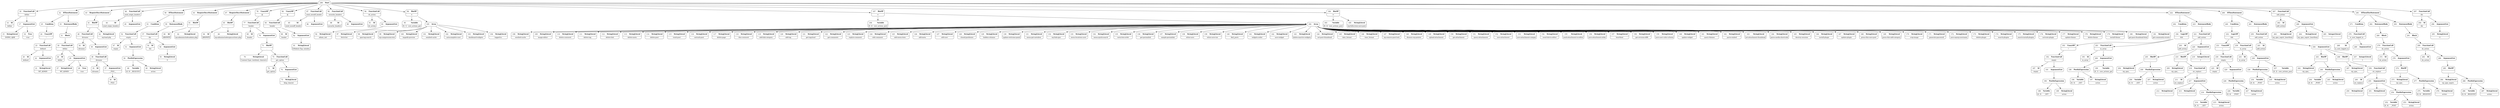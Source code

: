 digraph ast {
node [shape=none];
14 [label=<<TABLE border='1' cellspacing='0' cellpadding='10' style='rounded' ><TR><TD border='0'>14</TD><TD border='0'><B>Id</B></TD></TR><HR/><TR><TD border='0' cellpadding='5' colspan='2'>define</TD></TR></TABLE>>];
15 [label=<<TABLE border='1' cellspacing='0' cellpadding='10' style='rounded' ><TR><TD border='0'>15</TD><TD border='0'><B>StringLiteral</B></TD></TR><HR/><TR><TD border='0' cellpadding='5' colspan='2'>DOING_AJAX</TD></TR></TABLE>>];
16 [label=<<TABLE border='1' cellspacing='0' cellpadding='10' style='rounded' ><TR><TD border='0'>16</TD><TD border='0'><B>True</B></TD></TR><HR/><TR><TD border='0' cellpadding='5' colspan='2'>true</TD></TR></TABLE>>];
17 [label=<<TABLE border='1' cellspacing='0' cellpadding='10' style='rounded' ><TR><TD border='0'>17</TD><TD border='0'><B>ArgumentList</B></TD></TR></TABLE>>];
17 -> 15 [weight=2];
17 -> 16 [weight=2];
18 [label=<<TABLE border='1' cellspacing='0' cellpadding='10' style='rounded' ><TR><TD border='0'>18</TD><TD border='0'><B>FunctionCall</B></TD></TR><HR/><TR><TD border='0' cellpadding='5' colspan='2'>define</TD></TR></TABLE>>];
18 -> 14 [weight=2];
18 -> 17 [weight=2];
20 [label=<<TABLE border='1' cellspacing='0' cellpadding='10' style='rounded' ><TR><TD border='0'>20</TD><TD border='0'><B>Id</B></TD></TR><HR/><TR><TD border='0' cellpadding='5' colspan='2'>defined</TD></TR></TABLE>>];
21 [label=<<TABLE border='1' cellspacing='0' cellpadding='10' style='rounded' ><TR><TD border='0'>21</TD><TD border='0'><B>StringLiteral</B></TD></TR><HR/><TR><TD border='0' cellpadding='5' colspan='2'>WP_ADMIN</TD></TR></TABLE>>];
22 [label=<<TABLE border='1' cellspacing='0' cellpadding='10' style='rounded' ><TR><TD border='0'>22</TD><TD border='0'><B>ArgumentList</B></TD></TR></TABLE>>];
22 -> 21 [weight=2];
23 [label=<<TABLE border='1' cellspacing='0' cellpadding='10' style='rounded' ><TR><TD border='0'>23</TD><TD border='0'><B>FunctionCall</B></TD></TR><HR/><TR><TD border='0' cellpadding='5' colspan='2'>defined</TD></TR></TABLE>>];
23 -> 20 [weight=2];
23 -> 22 [weight=2];
24 [label=<<TABLE border='1' cellspacing='0' cellpadding='10' style='rounded' ><TR><TD border='0'>24</TD><TD border='0'><B>UnaryOP</B></TD></TR><HR/><TR><TD border='0' cellpadding='5' colspan='2'>!</TD></TR></TABLE>>];
24 -> 23 [weight=2];
25 [label=<<TABLE border='1' cellspacing='0' cellpadding='10' style='rounded' ><TR><TD border='0'>25</TD><TD border='0'><B>Condition</B></TD></TR></TABLE>>];
25 -> 24 [weight=2];
26 [label=<<TABLE border='1' cellspacing='0' cellpadding='10' style='rounded' ><TR><TD border='0'>26</TD><TD border='0'><B>Id</B></TD></TR><HR/><TR><TD border='0' cellpadding='5' colspan='2'>define</TD></TR></TABLE>>];
27 [label=<<TABLE border='1' cellspacing='0' cellpadding='10' style='rounded' ><TR><TD border='0'>27</TD><TD border='0'><B>StringLiteral</B></TD></TR><HR/><TR><TD border='0' cellpadding='5' colspan='2'>WP_ADMIN</TD></TR></TABLE>>];
28 [label=<<TABLE border='1' cellspacing='0' cellpadding='10' style='rounded' ><TR><TD border='0'>28</TD><TD border='0'><B>True</B></TD></TR><HR/><TR><TD border='0' cellpadding='5' colspan='2'>true</TD></TR></TABLE>>];
29 [label=<<TABLE border='1' cellspacing='0' cellpadding='10' style='rounded' ><TR><TD border='0'>29</TD><TD border='0'><B>ArgumentList</B></TD></TR></TABLE>>];
29 -> 27 [weight=2];
29 -> 28 [weight=2];
30 [label=<<TABLE border='1' cellspacing='0' cellpadding='10' style='rounded' ><TR><TD border='0'>30</TD><TD border='0'><B>FunctionCall</B></TD></TR><HR/><TR><TD border='0' cellpadding='5' colspan='2'>define</TD></TR></TABLE>>];
30 -> 26 [weight=2];
30 -> 29 [weight=2];
31 [label=<<TABLE border='1' cellspacing='0' cellpadding='10' style='rounded' ><TR><TD border='0'>31</TD><TD border='0'><B>Block</B></TD></TR></TABLE>>];
31 -> 30 [weight=2];
32 [label=<<TABLE border='1' cellspacing='0' cellpadding='10' style='rounded' ><TR><TD border='0'>32</TD><TD border='0'><B>IfThenStatement</B></TD></TR></TABLE>>];
32 -> 25 [weight=2];
32 -> 33 [weight=2];
33 [label=<<TABLE border='1' cellspacing='0' cellpadding='10' style='rounded' ><TR><TD border='0'>33</TD><TD border='0'><B>StatementBody</B></TD></TR></TABLE>>];
33 -> 31 [weight=2];
34 [label=<<TABLE border='1' cellspacing='0' cellpadding='10' style='rounded' ><TR><TD border='0'>34</TD><TD border='0'><B>Id</B></TD></TR><HR/><TR><TD border='0' cellpadding='5' colspan='2'>dirname</TD></TR></TABLE>>];
35 [label=<<TABLE border='1' cellspacing='0' cellpadding='10' style='rounded' ><TR><TD border='0'>35</TD><TD border='0'><B>Id</B></TD></TR><HR/><TR><TD border='0' cellpadding='5' colspan='2'>dirname</TD></TR></TABLE>>];
36 [label=<<TABLE border='1' cellspacing='0' cellpadding='10' style='rounded' ><TR><TD border='0'>36</TD><TD border='0'><B>Id</B></TD></TR><HR/><TR><TD border='0' cellpadding='5' colspan='2'>__FILE__</TD></TR></TABLE>>];
37 [label=<<TABLE border='1' cellspacing='0' cellpadding='10' style='rounded' ><TR><TD border='0'>37</TD><TD border='0'><B>ArgumentList</B></TD></TR><HR/><TR><TD border='0' cellpadding='5' colspan='2'>__FILE__</TD></TR></TABLE>>];
37 -> 36 [weight=2];
38 [label=<<TABLE border='1' cellspacing='0' cellpadding='10' style='rounded' ><TR><TD border='0'>38</TD><TD border='0'><B>FunctionCall</B></TD></TR><HR/><TR><TD border='0' cellpadding='5' colspan='2'>dirname</TD></TR></TABLE>>];
38 -> 35 [weight=2];
38 -> 37 [weight=2];
39 [label=<<TABLE border='1' cellspacing='0' cellpadding='10' style='rounded' ><TR><TD border='0'>39</TD><TD border='0'><B>ArgumentList</B></TD></TR></TABLE>>];
39 -> 38 [weight=2];
40 [label=<<TABLE border='1' cellspacing='0' cellpadding='10' style='rounded' ><TR><TD border='0'>40</TD><TD border='0'><B>FunctionCall</B></TD></TR><HR/><TR><TD border='0' cellpadding='5' colspan='2'>dirname</TD></TR></TABLE>>];
40 -> 34 [weight=2];
40 -> 39 [weight=2];
41 [label=<<TABLE border='1' cellspacing='0' cellpadding='10' style='rounded' ><TR><TD border='0'>41</TD><TD border='0'><B>BinOP</B></TD></TR><HR/><TR><TD border='0' cellpadding='5' colspan='2'>.</TD></TR></TABLE>>];
41 -> 40 [weight=2];
41 -> 42 [weight=2];
42 [label=<<TABLE border='1' cellspacing='0' cellpadding='10' style='rounded' ><TR><TD border='0'>42</TD><TD border='0'><B>StringLiteral</B></TD></TR><HR/><TR><TD border='0' cellpadding='5' colspan='2'>wp-load.php</TD></TR></TABLE>>];
43 [label=<<TABLE border='1' cellspacing='0' cellpadding='10' style='rounded' ><TR><TD border='0'>43</TD><TD border='0'><B>RequireOnceStatement</B></TD></TR></TABLE>>];
43 -> 41 [weight=2];
44 [label=<<TABLE border='1' cellspacing='0' cellpadding='10' style='rounded' ><TR><TD border='0'>44</TD><TD border='0'><B>Id</B></TD></TR><HR/><TR><TD border='0' cellpadding='5' colspan='2'>send_origin_headers</TD></TR></TABLE>>];
45 [label=<<TABLE border='1' cellspacing='0' cellpadding='10' style='rounded' ><TR><TD border='0'>45</TD><TD border='0'><B>ArgumentList</B></TD></TR></TABLE>>];
46 [label=<<TABLE border='1' cellspacing='0' cellpadding='10' style='rounded' ><TR><TD border='0'>46</TD><TD border='0'><B>FunctionCall</B></TD></TR><HR/><TR><TD border='0' cellpadding='5' colspan='2'>send_origin_headers</TD></TR></TABLE>>];
46 -> 44 [weight=2];
46 -> 45 [weight=2];
47 [label=<<TABLE border='1' cellspacing='0' cellpadding='10' style='rounded' ><TR><TD border='0'>47</TD><TD border='0'><B>Id</B></TD></TR><HR/><TR><TD border='0' cellpadding='5' colspan='2'>empty</TD></TR></TABLE>>];
48 [label=<<TABLE border='1' cellspacing='0' cellpadding='10' style='rounded' ><TR><TD border='0'>48</TD><TD border='0'><B>Variable</B></TD></TR><HR/><TR><TD border='0' cellpadding='5'>(0, 0)</TD><TD border='0' cellpadding='5'>_REQUEST</TD></TR></TABLE>>];
49 [label=<<TABLE border='1' cellspacing='0' cellpadding='10' style='rounded' ><TR><TD border='0'>49</TD><TD border='0'><B>StringLiteral</B></TD></TR><HR/><TR><TD border='0' cellpadding='5' colspan='2'>action</TD></TR></TABLE>>];
50 [label=<<TABLE border='1' cellspacing='0' cellpadding='10' style='rounded' ><TR><TD border='0'>50</TD><TD border='0'><B>PostfixExpression</B></TD></TR></TABLE>>];
50 -> 48 [weight=2];
50 -> 49 [weight=2];
51 [label=<<TABLE border='1' cellspacing='0' cellpadding='10' style='rounded' ><TR><TD border='0'>51</TD><TD border='0'><B>ArgumentList</B></TD></TR></TABLE>>];
51 -> 50 [weight=2];
52 [label=<<TABLE border='1' cellspacing='0' cellpadding='10' style='rounded' ><TR><TD border='0'>52</TD><TD border='0'><B>FunctionCall</B></TD></TR><HR/><TR><TD border='0' cellpadding='5' colspan='2'>empty</TD></TR></TABLE>>];
52 -> 47 [weight=2];
52 -> 51 [weight=2];
53 [label=<<TABLE border='1' cellspacing='0' cellpadding='10' style='rounded' ><TR><TD border='0'>53</TD><TD border='0'><B>Condition</B></TD></TR></TABLE>>];
53 -> 52 [weight=2];
54 [label=<<TABLE border='1' cellspacing='0' cellpadding='10' style='rounded' ><TR><TD border='0'>54</TD><TD border='0'><B>Id</B></TD></TR><HR/><TR><TD border='0' cellpadding='5' colspan='2'>die</TD></TR></TABLE>>];
55 [label=<<TABLE border='1' cellspacing='0' cellpadding='10' style='rounded' ><TR><TD border='0'>55</TD><TD border='0'><B>StringLiteral</B></TD></TR><HR/><TR><TD border='0' cellpadding='5' colspan='2'>0</TD></TR></TABLE>>];
56 [label=<<TABLE border='1' cellspacing='0' cellpadding='10' style='rounded' ><TR><TD border='0'>56</TD><TD border='0'><B>ArgumentList</B></TD></TR></TABLE>>];
56 -> 55 [weight=2];
57 [label=<<TABLE border='1' cellspacing='0' cellpadding='10' style='rounded' ><TR><TD border='0'>57</TD><TD border='0'><B>FunctionCall</B></TD></TR><HR/><TR><TD border='0' cellpadding='5' colspan='2'>die</TD></TR></TABLE>>];
57 -> 54 [weight=2];
57 -> 56 [weight=2];
58 [label=<<TABLE border='1' cellspacing='0' cellpadding='10' style='rounded' ><TR><TD border='0'>58</TD><TD border='0'><B>IfThenStatement</B></TD></TR></TABLE>>];
58 -> 53 [weight=2];
58 -> 59 [weight=2];
59 [label=<<TABLE border='1' cellspacing='0' cellpadding='10' style='rounded' ><TR><TD border='0'>59</TD><TD border='0'><B>StatementBody</B></TD></TR></TABLE>>];
59 -> 57 [weight=2];
60 [label=<<TABLE border='1' cellspacing='0' cellpadding='10' style='rounded' ><TR><TD border='0'>60</TD><TD border='0'><B>Id</B></TD></TR><HR/><TR><TD border='0' cellpadding='5' colspan='2'>ABSPATH</TD></TR></TABLE>>];
61 [label=<<TABLE border='1' cellspacing='0' cellpadding='10' style='rounded' ><TR><TD border='0'>61</TD><TD border='0'><B>BinOP</B></TD></TR><HR/><TR><TD border='0' cellpadding='5' colspan='2'>.</TD></TR></TABLE>>];
61 -> 60 [weight=2];
61 -> 62 [weight=2];
62 [label=<<TABLE border='1' cellspacing='0' cellpadding='10' style='rounded' ><TR><TD border='0'>62</TD><TD border='0'><B>StringLiteral</B></TD></TR><HR/><TR><TD border='0' cellpadding='5' colspan='2'>wp-adminincludesadmin.php</TD></TR></TABLE>>];
63 [label=<<TABLE border='1' cellspacing='0' cellpadding='10' style='rounded' ><TR><TD border='0'>63</TD><TD border='0'><B>RequireOnceStatement</B></TD></TR></TABLE>>];
63 -> 61 [weight=2];
64 [label=<<TABLE border='1' cellspacing='0' cellpadding='10' style='rounded' ><TR><TD border='0'>64</TD><TD border='0'><B>Id</B></TD></TR><HR/><TR><TD border='0' cellpadding='5' colspan='2'>ABSPATH</TD></TR></TABLE>>];
65 [label=<<TABLE border='1' cellspacing='0' cellpadding='10' style='rounded' ><TR><TD border='0'>65</TD><TD border='0'><B>BinOP</B></TD></TR><HR/><TR><TD border='0' cellpadding='5' colspan='2'>.</TD></TR></TABLE>>];
65 -> 64 [weight=2];
65 -> 66 [weight=2];
66 [label=<<TABLE border='1' cellspacing='0' cellpadding='10' style='rounded' ><TR><TD border='0'>66</TD><TD border='0'><B>StringLiteral</B></TD></TR><HR/><TR><TD border='0' cellpadding='5' colspan='2'>wp-adminincludesajax-actions.php</TD></TR></TABLE>>];
67 [label=<<TABLE border='1' cellspacing='0' cellpadding='10' style='rounded' ><TR><TD border='0'>67</TD><TD border='0'><B>RequireOnceStatement</B></TD></TR></TABLE>>];
67 -> 65 [weight=2];
69 [label=<<TABLE border='1' cellspacing='0' cellpadding='10' style='rounded' ><TR><TD border='0'>69</TD><TD border='0'><B>Id</B></TD></TR><HR/><TR><TD border='0' cellpadding='5' colspan='2'>header</TD></TR></TABLE>>];
70 [label=<<TABLE border='1' cellspacing='0' cellpadding='10' style='rounded' ><TR><TD border='0'>70</TD><TD border='0'><B>StringLiteral</B></TD></TR><HR/><TR><TD border='0' cellpadding='5' colspan='2'>Content-Type: texthtml; charset=</TD></TR></TABLE>>];
71 [label=<<TABLE border='1' cellspacing='0' cellpadding='10' style='rounded' ><TR><TD border='0'>71</TD><TD border='0'><B>BinOP</B></TD></TR><HR/><TR><TD border='0' cellpadding='5' colspan='2'>.</TD></TR></TABLE>>];
71 -> 70 [weight=2];
71 -> 75 [weight=2];
72 [label=<<TABLE border='1' cellspacing='0' cellpadding='10' style='rounded' ><TR><TD border='0'>72</TD><TD border='0'><B>Id</B></TD></TR><HR/><TR><TD border='0' cellpadding='5' colspan='2'>get_option</TD></TR></TABLE>>];
73 [label=<<TABLE border='1' cellspacing='0' cellpadding='10' style='rounded' ><TR><TD border='0'>73</TD><TD border='0'><B>StringLiteral</B></TD></TR><HR/><TR><TD border='0' cellpadding='5' colspan='2'>blog_charset</TD></TR></TABLE>>];
74 [label=<<TABLE border='1' cellspacing='0' cellpadding='10' style='rounded' ><TR><TD border='0'>74</TD><TD border='0'><B>ArgumentList</B></TD></TR></TABLE>>];
74 -> 73 [weight=2];
75 [label=<<TABLE border='1' cellspacing='0' cellpadding='10' style='rounded' ><TR><TD border='0'>75</TD><TD border='0'><B>FunctionCall</B></TD></TR><HR/><TR><TD border='0' cellpadding='5' colspan='2'>get_option</TD></TR></TABLE>>];
75 -> 72 [weight=2];
75 -> 74 [weight=2];
76 [label=<<TABLE border='1' cellspacing='0' cellpadding='10' style='rounded' ><TR><TD border='0'>76</TD><TD border='0'><B>ArgumentList</B></TD></TR></TABLE>>];
76 -> 71 [weight=2];
77 [label=<<TABLE border='1' cellspacing='0' cellpadding='10' style='rounded' ><TR><TD border='0'>77</TD><TD border='0'><B>FunctionCall</B></TD></TR><HR/><TR><TD border='0' cellpadding='5' colspan='2'>header</TD></TR></TABLE>>];
77 -> 69 [weight=2];
77 -> 76 [weight=2];
78 [label=<<TABLE border='1' cellspacing='0' cellpadding='10' style='rounded' ><TR><TD border='0'>78</TD><TD border='0'><B>UnaryOP</B></TD></TR><HR/><TR><TD border='0' cellpadding='5' colspan='2'>@</TD></TR></TABLE>>];
78 -> 77 [weight=2];
80 [label=<<TABLE border='1' cellspacing='0' cellpadding='10' style='rounded' ><TR><TD border='0'>80</TD><TD border='0'><B>Id</B></TD></TR><HR/><TR><TD border='0' cellpadding='5' colspan='2'>header</TD></TR></TABLE>>];
81 [label=<<TABLE border='1' cellspacing='0' cellpadding='10' style='rounded' ><TR><TD border='0'>81</TD><TD border='0'><B>StringLiteral</B></TD></TR><HR/><TR><TD border='0' cellpadding='5' colspan='2'>X-Robots-Tag: noindex</TD></TR></TABLE>>];
82 [label=<<TABLE border='1' cellspacing='0' cellpadding='10' style='rounded' ><TR><TD border='0'>82</TD><TD border='0'><B>ArgumentList</B></TD></TR></TABLE>>];
82 -> 81 [weight=2];
83 [label=<<TABLE border='1' cellspacing='0' cellpadding='10' style='rounded' ><TR><TD border='0'>83</TD><TD border='0'><B>FunctionCall</B></TD></TR><HR/><TR><TD border='0' cellpadding='5' colspan='2'>header</TD></TR></TABLE>>];
83 -> 80 [weight=2];
83 -> 82 [weight=2];
84 [label=<<TABLE border='1' cellspacing='0' cellpadding='10' style='rounded' ><TR><TD border='0'>84</TD><TD border='0'><B>UnaryOP</B></TD></TR><HR/><TR><TD border='0' cellpadding='5' colspan='2'>@</TD></TR></TABLE>>];
84 -> 83 [weight=2];
85 [label=<<TABLE border='1' cellspacing='0' cellpadding='10' style='rounded' ><TR><TD border='0'>85</TD><TD border='0'><B>Id</B></TD></TR><HR/><TR><TD border='0' cellpadding='5' colspan='2'>send_nosniff_header</TD></TR></TABLE>>];
86 [label=<<TABLE border='1' cellspacing='0' cellpadding='10' style='rounded' ><TR><TD border='0'>86</TD><TD border='0'><B>ArgumentList</B></TD></TR></TABLE>>];
87 [label=<<TABLE border='1' cellspacing='0' cellpadding='10' style='rounded' ><TR><TD border='0'>87</TD><TD border='0'><B>FunctionCall</B></TD></TR><HR/><TR><TD border='0' cellpadding='5' colspan='2'>send_nosniff_header</TD></TR></TABLE>>];
87 -> 85 [weight=2];
87 -> 86 [weight=2];
88 [label=<<TABLE border='1' cellspacing='0' cellpadding='10' style='rounded' ><TR><TD border='0'>88</TD><TD border='0'><B>Id</B></TD></TR><HR/><TR><TD border='0' cellpadding='5' colspan='2'>nocache_headers</TD></TR></TABLE>>];
89 [label=<<TABLE border='1' cellspacing='0' cellpadding='10' style='rounded' ><TR><TD border='0'>89</TD><TD border='0'><B>ArgumentList</B></TD></TR></TABLE>>];
90 [label=<<TABLE border='1' cellspacing='0' cellpadding='10' style='rounded' ><TR><TD border='0'>90</TD><TD border='0'><B>FunctionCall</B></TD></TR><HR/><TR><TD border='0' cellpadding='5' colspan='2'>nocache_headers</TD></TR></TABLE>>];
90 -> 88 [weight=2];
90 -> 89 [weight=2];
91 [label=<<TABLE border='1' cellspacing='0' cellpadding='10' style='rounded' ><TR><TD border='0'>91</TD><TD border='0'><B>Id</B></TD></TR><HR/><TR><TD border='0' cellpadding='5' colspan='2'>do_action</TD></TR></TABLE>>];
92 [label=<<TABLE border='1' cellspacing='0' cellpadding='10' style='rounded' ><TR><TD border='0'>92</TD><TD border='0'><B>StringLiteral</B></TD></TR><HR/><TR><TD border='0' cellpadding='5' colspan='2'>admin_init</TD></TR></TABLE>>];
93 [label=<<TABLE border='1' cellspacing='0' cellpadding='10' style='rounded' ><TR><TD border='0'>93</TD><TD border='0'><B>ArgumentList</B></TD></TR></TABLE>>];
93 -> 92 [weight=2];
94 [label=<<TABLE border='1' cellspacing='0' cellpadding='10' style='rounded' ><TR><TD border='0'>94</TD><TD border='0'><B>FunctionCall</B></TD></TR><HR/><TR><TD border='0' cellpadding='5' colspan='2'>do_action</TD></TR></TABLE>>];
94 -> 91 [weight=2];
94 -> 93 [weight=2];
95 [label=<<TABLE border='1' cellspacing='0' cellpadding='10' style='rounded' ><TR><TD border='0'>95</TD><TD border='0'><B>Variable</B></TD></TR><HR/><TR><TD border='0' cellpadding='5'>(0, 1)</TD><TD border='0' cellpadding='5'>core_actions_get</TD></TR></TABLE>>];
96 [label=<<TABLE border='1' cellspacing='0' cellpadding='10' style='rounded' ><TR><TD border='0'>96</TD><TD border='0'><B>BinOP</B></TD></TR><HR/><TR><TD border='0' cellpadding='5' colspan='2'>=</TD></TR></TABLE>>];
96 -> 95 [weight=2];
96 -> 105 [weight=2];
97 [label=<<TABLE border='1' cellspacing='0' cellpadding='10' style='rounded' ><TR><TD border='0'>97</TD><TD border='0'><B>StringLiteral</B></TD></TR><HR/><TR><TD border='0' cellpadding='5' colspan='2'>fetch-list</TD></TR></TABLE>>];
98 [label=<<TABLE border='1' cellspacing='0' cellpadding='10' style='rounded' ><TR><TD border='0'>98</TD><TD border='0'><B>StringLiteral</B></TD></TR><HR/><TR><TD border='0' cellpadding='5' colspan='2'>ajax-tag-search</TD></TR></TABLE>>];
99 [label=<<TABLE border='1' cellspacing='0' cellpadding='10' style='rounded' ><TR><TD border='0'>99</TD><TD border='0'><B>StringLiteral</B></TD></TR><HR/><TR><TD border='0' cellpadding='5' colspan='2'>wp-compression-test</TD></TR></TABLE>>];
100 [label=<<TABLE border='1' cellspacing='0' cellpadding='10' style='rounded' ><TR><TD border='0'>100</TD><TD border='0'><B>StringLiteral</B></TD></TR><HR/><TR><TD border='0' cellpadding='5' colspan='2'>imgedit-preview</TD></TR></TABLE>>];
101 [label=<<TABLE border='1' cellspacing='0' cellpadding='10' style='rounded' ><TR><TD border='0'>101</TD><TD border='0'><B>StringLiteral</B></TD></TR><HR/><TR><TD border='0' cellpadding='5' colspan='2'>oembed-cache</TD></TR></TABLE>>];
102 [label=<<TABLE border='1' cellspacing='0' cellpadding='10' style='rounded' ><TR><TD border='0'>102</TD><TD border='0'><B>StringLiteral</B></TD></TR><HR/><TR><TD border='0' cellpadding='5' colspan='2'>autocomplete-user</TD></TR></TABLE>>];
103 [label=<<TABLE border='1' cellspacing='0' cellpadding='10' style='rounded' ><TR><TD border='0'>103</TD><TD border='0'><B>StringLiteral</B></TD></TR><HR/><TR><TD border='0' cellpadding='5' colspan='2'>dashboard-widgets</TD></TR></TABLE>>];
104 [label=<<TABLE border='1' cellspacing='0' cellpadding='10' style='rounded' ><TR><TD border='0'>104</TD><TD border='0'><B>StringLiteral</B></TD></TR><HR/><TR><TD border='0' cellpadding='5' colspan='2'>logged-in</TD></TR></TABLE>>];
105 [label=<<TABLE border='1' cellspacing='0' cellpadding='10' style='rounded' ><TR><TD border='0'>105</TD><TD border='0'><B>Array</B></TD></TR></TABLE>>];
105 -> 97 [weight=2];
105 -> 98 [weight=2];
105 -> 99 [weight=2];
105 -> 100 [weight=2];
105 -> 101 [weight=2];
105 -> 102 [weight=2];
105 -> 103 [weight=2];
105 -> 104 [weight=2];
106 [label=<<TABLE border='1' cellspacing='0' cellpadding='10' style='rounded' ><TR><TD border='0'>106</TD><TD border='0'><B>Variable</B></TD></TR><HR/><TR><TD border='0' cellpadding='5'>(0, 2)</TD><TD border='0' cellpadding='5'>core_actions_post</TD></TR></TABLE>>];
107 [label=<<TABLE border='1' cellspacing='0' cellpadding='10' style='rounded' ><TR><TD border='0'>107</TD><TD border='0'><B>BinOP</B></TD></TR><HR/><TR><TD border='0' cellpadding='5' colspan='2'>=</TD></TR></TABLE>>];
107 -> 106 [weight=2];
107 -> 182 [weight=2];
108 [label=<<TABLE border='1' cellspacing='0' cellpadding='10' style='rounded' ><TR><TD border='0'>108</TD><TD border='0'><B>StringLiteral</B></TD></TR><HR/><TR><TD border='0' cellpadding='5' colspan='2'>oembed-cache</TD></TR></TABLE>>];
109 [label=<<TABLE border='1' cellspacing='0' cellpadding='10' style='rounded' ><TR><TD border='0'>109</TD><TD border='0'><B>StringLiteral</B></TD></TR><HR/><TR><TD border='0' cellpadding='5' colspan='2'>image-editor</TD></TR></TABLE>>];
110 [label=<<TABLE border='1' cellspacing='0' cellpadding='10' style='rounded' ><TR><TD border='0'>110</TD><TD border='0'><B>StringLiteral</B></TD></TR><HR/><TR><TD border='0' cellpadding='5' colspan='2'>delete-comment</TD></TR></TABLE>>];
111 [label=<<TABLE border='1' cellspacing='0' cellpadding='10' style='rounded' ><TR><TD border='0'>111</TD><TD border='0'><B>StringLiteral</B></TD></TR><HR/><TR><TD border='0' cellpadding='5' colspan='2'>delete-tag</TD></TR></TABLE>>];
112 [label=<<TABLE border='1' cellspacing='0' cellpadding='10' style='rounded' ><TR><TD border='0'>112</TD><TD border='0'><B>StringLiteral</B></TD></TR><HR/><TR><TD border='0' cellpadding='5' colspan='2'>delete-link</TD></TR></TABLE>>];
113 [label=<<TABLE border='1' cellspacing='0' cellpadding='10' style='rounded' ><TR><TD border='0'>113</TD><TD border='0'><B>StringLiteral</B></TD></TR><HR/><TR><TD border='0' cellpadding='5' colspan='2'>delete-meta</TD></TR></TABLE>>];
114 [label=<<TABLE border='1' cellspacing='0' cellpadding='10' style='rounded' ><TR><TD border='0'>114</TD><TD border='0'><B>StringLiteral</B></TD></TR><HR/><TR><TD border='0' cellpadding='5' colspan='2'>delete-post</TD></TR></TABLE>>];
115 [label=<<TABLE border='1' cellspacing='0' cellpadding='10' style='rounded' ><TR><TD border='0'>115</TD><TD border='0'><B>StringLiteral</B></TD></TR><HR/><TR><TD border='0' cellpadding='5' colspan='2'>trash-post</TD></TR></TABLE>>];
116 [label=<<TABLE border='1' cellspacing='0' cellpadding='10' style='rounded' ><TR><TD border='0'>116</TD><TD border='0'><B>StringLiteral</B></TD></TR><HR/><TR><TD border='0' cellpadding='5' colspan='2'>untrash-post</TD></TR></TABLE>>];
117 [label=<<TABLE border='1' cellspacing='0' cellpadding='10' style='rounded' ><TR><TD border='0'>117</TD><TD border='0'><B>StringLiteral</B></TD></TR><HR/><TR><TD border='0' cellpadding='5' colspan='2'>delete-page</TD></TR></TABLE>>];
118 [label=<<TABLE border='1' cellspacing='0' cellpadding='10' style='rounded' ><TR><TD border='0'>118</TD><TD border='0'><B>StringLiteral</B></TD></TR><HR/><TR><TD border='0' cellpadding='5' colspan='2'>dim-comment</TD></TR></TABLE>>];
119 [label=<<TABLE border='1' cellspacing='0' cellpadding='10' style='rounded' ><TR><TD border='0'>119</TD><TD border='0'><B>StringLiteral</B></TD></TR><HR/><TR><TD border='0' cellpadding='5' colspan='2'>add-link-category</TD></TR></TABLE>>];
120 [label=<<TABLE border='1' cellspacing='0' cellpadding='10' style='rounded' ><TR><TD border='0'>120</TD><TD border='0'><B>StringLiteral</B></TD></TR><HR/><TR><TD border='0' cellpadding='5' colspan='2'>add-tag</TD></TR></TABLE>>];
121 [label=<<TABLE border='1' cellspacing='0' cellpadding='10' style='rounded' ><TR><TD border='0'>121</TD><TD border='0'><B>StringLiteral</B></TD></TR><HR/><TR><TD border='0' cellpadding='5' colspan='2'>get-tagcloud</TD></TR></TABLE>>];
122 [label=<<TABLE border='1' cellspacing='0' cellpadding='10' style='rounded' ><TR><TD border='0'>122</TD><TD border='0'><B>StringLiteral</B></TD></TR><HR/><TR><TD border='0' cellpadding='5' colspan='2'>get-comments</TD></TR></TABLE>>];
123 [label=<<TABLE border='1' cellspacing='0' cellpadding='10' style='rounded' ><TR><TD border='0'>123</TD><TD border='0'><B>StringLiteral</B></TD></TR><HR/><TR><TD border='0' cellpadding='5' colspan='2'>replyto-comment</TD></TR></TABLE>>];
124 [label=<<TABLE border='1' cellspacing='0' cellpadding='10' style='rounded' ><TR><TD border='0'>124</TD><TD border='0'><B>StringLiteral</B></TD></TR><HR/><TR><TD border='0' cellpadding='5' colspan='2'>edit-comment</TD></TR></TABLE>>];
125 [label=<<TABLE border='1' cellspacing='0' cellpadding='10' style='rounded' ><TR><TD border='0'>125</TD><TD border='0'><B>StringLiteral</B></TD></TR><HR/><TR><TD border='0' cellpadding='5' colspan='2'>add-menu-item</TD></TR></TABLE>>];
126 [label=<<TABLE border='1' cellspacing='0' cellpadding='10' style='rounded' ><TR><TD border='0'>126</TD><TD border='0'><B>StringLiteral</B></TD></TR><HR/><TR><TD border='0' cellpadding='5' colspan='2'>add-meta</TD></TR></TABLE>>];
127 [label=<<TABLE border='1' cellspacing='0' cellpadding='10' style='rounded' ><TR><TD border='0'>127</TD><TD border='0'><B>StringLiteral</B></TD></TR><HR/><TR><TD border='0' cellpadding='5' colspan='2'>add-user</TD></TR></TABLE>>];
128 [label=<<TABLE border='1' cellspacing='0' cellpadding='10' style='rounded' ><TR><TD border='0'>128</TD><TD border='0'><B>StringLiteral</B></TD></TR><HR/><TR><TD border='0' cellpadding='5' colspan='2'>closed-postboxes</TD></TR></TABLE>>];
129 [label=<<TABLE border='1' cellspacing='0' cellpadding='10' style='rounded' ><TR><TD border='0'>129</TD><TD border='0'><B>StringLiteral</B></TD></TR><HR/><TR><TD border='0' cellpadding='5' colspan='2'>hidden-columns</TD></TR></TABLE>>];
130 [label=<<TABLE border='1' cellspacing='0' cellpadding='10' style='rounded' ><TR><TD border='0'>130</TD><TD border='0'><B>StringLiteral</B></TD></TR><HR/><TR><TD border='0' cellpadding='5' colspan='2'>update-welcome-panel</TD></TR></TABLE>>];
131 [label=<<TABLE border='1' cellspacing='0' cellpadding='10' style='rounded' ><TR><TD border='0'>131</TD><TD border='0'><B>StringLiteral</B></TD></TR><HR/><TR><TD border='0' cellpadding='5' colspan='2'>menu-get-metabox</TD></TR></TABLE>>];
132 [label=<<TABLE border='1' cellspacing='0' cellpadding='10' style='rounded' ><TR><TD border='0'>132</TD><TD border='0'><B>StringLiteral</B></TD></TR><HR/><TR><TD border='0' cellpadding='5' colspan='2'>wp-link-ajax</TD></TR></TABLE>>];
133 [label=<<TABLE border='1' cellspacing='0' cellpadding='10' style='rounded' ><TR><TD border='0'>133</TD><TD border='0'><B>StringLiteral</B></TD></TR><HR/><TR><TD border='0' cellpadding='5' colspan='2'>menu-locations-save</TD></TR></TABLE>>];
134 [label=<<TABLE border='1' cellspacing='0' cellpadding='10' style='rounded' ><TR><TD border='0'>134</TD><TD border='0'><B>StringLiteral</B></TD></TR><HR/><TR><TD border='0' cellpadding='5' colspan='2'>menu-quick-search</TD></TR></TABLE>>];
135 [label=<<TABLE border='1' cellspacing='0' cellpadding='10' style='rounded' ><TR><TD border='0'>135</TD><TD border='0'><B>StringLiteral</B></TD></TR><HR/><TR><TD border='0' cellpadding='5' colspan='2'>meta-box-order</TD></TR></TABLE>>];
136 [label=<<TABLE border='1' cellspacing='0' cellpadding='10' style='rounded' ><TR><TD border='0'>136</TD><TD border='0'><B>StringLiteral</B></TD></TR><HR/><TR><TD border='0' cellpadding='5' colspan='2'>get-permalink</TD></TR></TABLE>>];
137 [label=<<TABLE border='1' cellspacing='0' cellpadding='10' style='rounded' ><TR><TD border='0'>137</TD><TD border='0'><B>StringLiteral</B></TD></TR><HR/><TR><TD border='0' cellpadding='5' colspan='2'>sample-permalink</TD></TR></TABLE>>];
138 [label=<<TABLE border='1' cellspacing='0' cellpadding='10' style='rounded' ><TR><TD border='0'>138</TD><TD border='0'><B>StringLiteral</B></TD></TR><HR/><TR><TD border='0' cellpadding='5' colspan='2'>inline-save</TD></TR></TABLE>>];
139 [label=<<TABLE border='1' cellspacing='0' cellpadding='10' style='rounded' ><TR><TD border='0'>139</TD><TD border='0'><B>StringLiteral</B></TD></TR><HR/><TR><TD border='0' cellpadding='5' colspan='2'>inline-save-tax</TD></TR></TABLE>>];
140 [label=<<TABLE border='1' cellspacing='0' cellpadding='10' style='rounded' ><TR><TD border='0'>140</TD><TD border='0'><B>StringLiteral</B></TD></TR><HR/><TR><TD border='0' cellpadding='5' colspan='2'>find_posts</TD></TR></TABLE>>];
141 [label=<<TABLE border='1' cellspacing='0' cellpadding='10' style='rounded' ><TR><TD border='0'>141</TD><TD border='0'><B>StringLiteral</B></TD></TR><HR/><TR><TD border='0' cellpadding='5' colspan='2'>widgets-order</TD></TR></TABLE>>];
142 [label=<<TABLE border='1' cellspacing='0' cellpadding='10' style='rounded' ><TR><TD border='0'>142</TD><TD border='0'><B>StringLiteral</B></TD></TR><HR/><TR><TD border='0' cellpadding='5' colspan='2'>save-widget</TD></TR></TABLE>>];
143 [label=<<TABLE border='1' cellspacing='0' cellpadding='10' style='rounded' ><TR><TD border='0'>143</TD><TD border='0'><B>StringLiteral</B></TD></TR><HR/><TR><TD border='0' cellpadding='5' colspan='2'>delete-inactive-widgets</TD></TR></TABLE>>];
144 [label=<<TABLE border='1' cellspacing='0' cellpadding='10' style='rounded' ><TR><TD border='0'>144</TD><TD border='0'><B>StringLiteral</B></TD></TR><HR/><TR><TD border='0' cellpadding='5' colspan='2'>set-post-thumbnail</TD></TR></TABLE>>];
145 [label=<<TABLE border='1' cellspacing='0' cellpadding='10' style='rounded' ><TR><TD border='0'>145</TD><TD border='0'><B>StringLiteral</B></TD></TR><HR/><TR><TD border='0' cellpadding='5' colspan='2'>date_format</TD></TR></TABLE>>];
146 [label=<<TABLE border='1' cellspacing='0' cellpadding='10' style='rounded' ><TR><TD border='0'>146</TD><TD border='0'><B>StringLiteral</B></TD></TR><HR/><TR><TD border='0' cellpadding='5' colspan='2'>time_format</TD></TR></TABLE>>];
147 [label=<<TABLE border='1' cellspacing='0' cellpadding='10' style='rounded' ><TR><TD border='0'>147</TD><TD border='0'><B>StringLiteral</B></TD></TR><HR/><TR><TD border='0' cellpadding='5' colspan='2'>wp-remove-post-lock</TD></TR></TABLE>>];
148 [label=<<TABLE border='1' cellspacing='0' cellpadding='10' style='rounded' ><TR><TD border='0'>148</TD><TD border='0'><B>StringLiteral</B></TD></TR><HR/><TR><TD border='0' cellpadding='5' colspan='2'>dismiss-wp-pointer</TD></TR></TABLE>>];
149 [label=<<TABLE border='1' cellspacing='0' cellpadding='10' style='rounded' ><TR><TD border='0'>149</TD><TD border='0'><B>StringLiteral</B></TD></TR><HR/><TR><TD border='0' cellpadding='5' colspan='2'>upload-attachment</TD></TR></TABLE>>];
150 [label=<<TABLE border='1' cellspacing='0' cellpadding='10' style='rounded' ><TR><TD border='0'>150</TD><TD border='0'><B>StringLiteral</B></TD></TR><HR/><TR><TD border='0' cellpadding='5' colspan='2'>get-attachment</TD></TR></TABLE>>];
151 [label=<<TABLE border='1' cellspacing='0' cellpadding='10' style='rounded' ><TR><TD border='0'>151</TD><TD border='0'><B>StringLiteral</B></TD></TR><HR/><TR><TD border='0' cellpadding='5' colspan='2'>query-attachments</TD></TR></TABLE>>];
152 [label=<<TABLE border='1' cellspacing='0' cellpadding='10' style='rounded' ><TR><TD border='0'>152</TD><TD border='0'><B>StringLiteral</B></TD></TR><HR/><TR><TD border='0' cellpadding='5' colspan='2'>save-attachment</TD></TR></TABLE>>];
153 [label=<<TABLE border='1' cellspacing='0' cellpadding='10' style='rounded' ><TR><TD border='0'>153</TD><TD border='0'><B>StringLiteral</B></TD></TR><HR/><TR><TD border='0' cellpadding='5' colspan='2'>save-attachment-compat</TD></TR></TABLE>>];
154 [label=<<TABLE border='1' cellspacing='0' cellpadding='10' style='rounded' ><TR><TD border='0'>154</TD><TD border='0'><B>StringLiteral</B></TD></TR><HR/><TR><TD border='0' cellpadding='5' colspan='2'>send-link-to-editor</TD></TR></TABLE>>];
155 [label=<<TABLE border='1' cellspacing='0' cellpadding='10' style='rounded' ><TR><TD border='0'>155</TD><TD border='0'><B>StringLiteral</B></TD></TR><HR/><TR><TD border='0' cellpadding='5' colspan='2'>send-attachment-to-editor</TD></TR></TABLE>>];
156 [label=<<TABLE border='1' cellspacing='0' cellpadding='10' style='rounded' ><TR><TD border='0'>156</TD><TD border='0'><B>StringLiteral</B></TD></TR><HR/><TR><TD border='0' cellpadding='5' colspan='2'>save-attachment-order</TD></TR></TABLE>>];
157 [label=<<TABLE border='1' cellspacing='0' cellpadding='10' style='rounded' ><TR><TD border='0'>157</TD><TD border='0'><B>StringLiteral</B></TD></TR><HR/><TR><TD border='0' cellpadding='5' colspan='2'>heartbeat</TD></TR></TABLE>>];
158 [label=<<TABLE border='1' cellspacing='0' cellpadding='10' style='rounded' ><TR><TD border='0'>158</TD><TD border='0'><B>StringLiteral</B></TD></TR><HR/><TR><TD border='0' cellpadding='5' colspan='2'>get-revision-diffs</TD></TR></TABLE>>];
159 [label=<<TABLE border='1' cellspacing='0' cellpadding='10' style='rounded' ><TR><TD border='0'>159</TD><TD border='0'><B>StringLiteral</B></TD></TR><HR/><TR><TD border='0' cellpadding='5' colspan='2'>save-user-color-scheme</TD></TR></TABLE>>];
160 [label=<<TABLE border='1' cellspacing='0' cellpadding='10' style='rounded' ><TR><TD border='0'>160</TD><TD border='0'><B>StringLiteral</B></TD></TR><HR/><TR><TD border='0' cellpadding='5' colspan='2'>update-widget</TD></TR></TABLE>>];
161 [label=<<TABLE border='1' cellspacing='0' cellpadding='10' style='rounded' ><TR><TD border='0'>161</TD><TD border='0'><B>StringLiteral</B></TD></TR><HR/><TR><TD border='0' cellpadding='5' colspan='2'>query-themes</TD></TR></TABLE>>];
162 [label=<<TABLE border='1' cellspacing='0' cellpadding='10' style='rounded' ><TR><TD border='0'>162</TD><TD border='0'><B>StringLiteral</B></TD></TR><HR/><TR><TD border='0' cellpadding='5' colspan='2'>parse-embed</TD></TR></TABLE>>];
163 [label=<<TABLE border='1' cellspacing='0' cellpadding='10' style='rounded' ><TR><TD border='0'>163</TD><TD border='0'><B>StringLiteral</B></TD></TR><HR/><TR><TD border='0' cellpadding='5' colspan='2'>set-attachment-thumbnail</TD></TR></TABLE>>];
164 [label=<<TABLE border='1' cellspacing='0' cellpadding='10' style='rounded' ><TR><TD border='0'>164</TD><TD border='0'><B>StringLiteral</B></TD></TR><HR/><TR><TD border='0' cellpadding='5' colspan='2'>parse-media-shortcode</TD></TR></TABLE>>];
165 [label=<<TABLE border='1' cellspacing='0' cellpadding='10' style='rounded' ><TR><TD border='0'>165</TD><TD border='0'><B>StringLiteral</B></TD></TR><HR/><TR><TD border='0' cellpadding='5' colspan='2'>destroy-sessions</TD></TR></TABLE>>];
166 [label=<<TABLE border='1' cellspacing='0' cellpadding='10' style='rounded' ><TR><TD border='0'>166</TD><TD border='0'><B>StringLiteral</B></TD></TR><HR/><TR><TD border='0' cellpadding='5' colspan='2'>install-plugin</TD></TR></TABLE>>];
167 [label=<<TABLE border='1' cellspacing='0' cellpadding='10' style='rounded' ><TR><TD border='0'>167</TD><TD border='0'><B>StringLiteral</B></TD></TR><HR/><TR><TD border='0' cellpadding='5' colspan='2'>update-plugin</TD></TR></TABLE>>];
168 [label=<<TABLE border='1' cellspacing='0' cellpadding='10' style='rounded' ><TR><TD border='0'>168</TD><TD border='0'><B>StringLiteral</B></TD></TR><HR/><TR><TD border='0' cellpadding='5' colspan='2'>press-this-save-post</TD></TR></TABLE>>];
169 [label=<<TABLE border='1' cellspacing='0' cellpadding='10' style='rounded' ><TR><TD border='0'>169</TD><TD border='0'><B>StringLiteral</B></TD></TR><HR/><TR><TD border='0' cellpadding='5' colspan='2'>press-this-add-category</TD></TR></TABLE>>];
170 [label=<<TABLE border='1' cellspacing='0' cellpadding='10' style='rounded' ><TR><TD border='0'>170</TD><TD border='0'><B>StringLiteral</B></TD></TR><HR/><TR><TD border='0' cellpadding='5' colspan='2'>crop-image</TD></TR></TABLE>>];
171 [label=<<TABLE border='1' cellspacing='0' cellpadding='10' style='rounded' ><TR><TD border='0'>171</TD><TD border='0'><B>StringLiteral</B></TD></TR><HR/><TR><TD border='0' cellpadding='5' colspan='2'>generate-password</TD></TR></TABLE>>];
172 [label=<<TABLE border='1' cellspacing='0' cellpadding='10' style='rounded' ><TR><TD border='0'>172</TD><TD border='0'><B>StringLiteral</B></TD></TR><HR/><TR><TD border='0' cellpadding='5' colspan='2'>save-wporg-username</TD></TR></TABLE>>];
173 [label=<<TABLE border='1' cellspacing='0' cellpadding='10' style='rounded' ><TR><TD border='0'>173</TD><TD border='0'><B>StringLiteral</B></TD></TR><HR/><TR><TD border='0' cellpadding='5' colspan='2'>delete-plugin</TD></TR></TABLE>>];
174 [label=<<TABLE border='1' cellspacing='0' cellpadding='10' style='rounded' ><TR><TD border='0'>174</TD><TD border='0'><B>StringLiteral</B></TD></TR><HR/><TR><TD border='0' cellpadding='5' colspan='2'>search-plugins</TD></TR></TABLE>>];
175 [label=<<TABLE border='1' cellspacing='0' cellpadding='10' style='rounded' ><TR><TD border='0'>175</TD><TD border='0'><B>StringLiteral</B></TD></TR><HR/><TR><TD border='0' cellpadding='5' colspan='2'>search-install-plugins</TD></TR></TABLE>>];
176 [label=<<TABLE border='1' cellspacing='0' cellpadding='10' style='rounded' ><TR><TD border='0'>176</TD><TD border='0'><B>StringLiteral</B></TD></TR><HR/><TR><TD border='0' cellpadding='5' colspan='2'>activate-plugin</TD></TR></TABLE>>];
177 [label=<<TABLE border='1' cellspacing='0' cellpadding='10' style='rounded' ><TR><TD border='0'>177</TD><TD border='0'><B>StringLiteral</B></TD></TR><HR/><TR><TD border='0' cellpadding='5' colspan='2'>update-theme</TD></TR></TABLE>>];
178 [label=<<TABLE border='1' cellspacing='0' cellpadding='10' style='rounded' ><TR><TD border='0'>178</TD><TD border='0'><B>StringLiteral</B></TD></TR><HR/><TR><TD border='0' cellpadding='5' colspan='2'>delete-theme</TD></TR></TABLE>>];
179 [label=<<TABLE border='1' cellspacing='0' cellpadding='10' style='rounded' ><TR><TD border='0'>179</TD><TD border='0'><B>StringLiteral</B></TD></TR><HR/><TR><TD border='0' cellpadding='5' colspan='2'>install-theme</TD></TR></TABLE>>];
180 [label=<<TABLE border='1' cellspacing='0' cellpadding='10' style='rounded' ><TR><TD border='0'>180</TD><TD border='0'><B>StringLiteral</B></TD></TR><HR/><TR><TD border='0' cellpadding='5' colspan='2'>get-post-thumbnail-html</TD></TR></TABLE>>];
181 [label=<<TABLE border='1' cellspacing='0' cellpadding='10' style='rounded' ><TR><TD border='0'>181</TD><TD border='0'><B>StringLiteral</B></TD></TR><HR/><TR><TD border='0' cellpadding='5' colspan='2'>get-community-events</TD></TR></TABLE>>];
182 [label=<<TABLE border='1' cellspacing='0' cellpadding='10' style='rounded' ><TR><TD border='0'>182</TD><TD border='0'><B>Array</B></TD></TR></TABLE>>];
182 -> 108 [weight=2];
182 -> 109 [weight=2];
182 -> 110 [weight=2];
182 -> 111 [weight=2];
182 -> 112 [weight=2];
182 -> 113 [weight=2];
182 -> 114 [weight=2];
182 -> 115 [weight=2];
182 -> 116 [weight=2];
182 -> 117 [weight=2];
182 -> 118 [weight=2];
182 -> 119 [weight=2];
182 -> 120 [weight=2];
182 -> 121 [weight=2];
182 -> 122 [weight=2];
182 -> 123 [weight=2];
182 -> 124 [weight=2];
182 -> 125 [weight=2];
182 -> 126 [weight=2];
182 -> 127 [weight=2];
182 -> 128 [weight=2];
182 -> 129 [weight=2];
182 -> 130 [weight=2];
182 -> 131 [weight=2];
182 -> 132 [weight=2];
182 -> 133 [weight=2];
182 -> 134 [weight=2];
182 -> 135 [weight=2];
182 -> 136 [weight=2];
182 -> 137 [weight=2];
182 -> 138 [weight=2];
182 -> 139 [weight=2];
182 -> 140 [weight=2];
182 -> 141 [weight=2];
182 -> 142 [weight=2];
182 -> 143 [weight=2];
182 -> 144 [weight=2];
182 -> 145 [weight=2];
182 -> 146 [weight=2];
182 -> 147 [weight=2];
182 -> 148 [weight=2];
182 -> 149 [weight=2];
182 -> 150 [weight=2];
182 -> 151 [weight=2];
182 -> 152 [weight=2];
182 -> 153 [weight=2];
182 -> 154 [weight=2];
182 -> 155 [weight=2];
182 -> 156 [weight=2];
182 -> 157 [weight=2];
182 -> 158 [weight=2];
182 -> 159 [weight=2];
182 -> 160 [weight=2];
182 -> 161 [weight=2];
182 -> 162 [weight=2];
182 -> 163 [weight=2];
182 -> 164 [weight=2];
182 -> 165 [weight=2];
182 -> 166 [weight=2];
182 -> 167 [weight=2];
182 -> 168 [weight=2];
182 -> 169 [weight=2];
182 -> 170 [weight=2];
182 -> 171 [weight=2];
182 -> 172 [weight=2];
182 -> 173 [weight=2];
182 -> 174 [weight=2];
182 -> 175 [weight=2];
182 -> 176 [weight=2];
182 -> 177 [weight=2];
182 -> 178 [weight=2];
182 -> 179 [weight=2];
182 -> 180 [weight=2];
182 -> 181 [weight=2];
183 [label=<<TABLE border='1' cellspacing='0' cellpadding='10' style='rounded' ><TR><TD border='0'>183</TD><TD border='0'><B>Variable</B></TD></TR><HR/><TR><TD border='0' cellpadding='5'>(0, 2)</TD><TD border='0' cellpadding='5'>core_actions_post</TD></TR></TABLE>>];
184 [label=<<TABLE border='1' cellspacing='0' cellpadding='10' style='rounded' ><TR><TD border='0'>184</TD><TD border='0'><B>BinOP</B></TD></TR><HR/><TR><TD border='0' cellpadding='5' colspan='2'>=</TD></TR></TABLE>>];
184 -> 183 [weight=2];
184 -> 185 [weight=2];
185 [label=<<TABLE border='1' cellspacing='0' cellpadding='10' style='rounded' ><TR><TD border='0'>185</TD><TD border='0'><B>StringLiteral</B></TD></TR><HR/><TR><TD border='0' cellpadding='5' colspan='2'>wp-fullscreen-save-post</TD></TR></TABLE>>];
187 [label=<<TABLE border='1' cellspacing='0' cellpadding='10' style='rounded' ><TR><TD border='0'>187</TD><TD border='0'><B>Id</B></TD></TR><HR/><TR><TD border='0' cellpadding='5' colspan='2'>empty</TD></TR></TABLE>>];
188 [label=<<TABLE border='1' cellspacing='0' cellpadding='10' style='rounded' ><TR><TD border='0'>188</TD><TD border='0'><B>Variable</B></TD></TR><HR/><TR><TD border='0' cellpadding='5'>(0, 3)</TD><TD border='0' cellpadding='5'>_GET</TD></TR></TABLE>>];
189 [label=<<TABLE border='1' cellspacing='0' cellpadding='10' style='rounded' ><TR><TD border='0'>189</TD><TD border='0'><B>StringLiteral</B></TD></TR><HR/><TR><TD border='0' cellpadding='5' colspan='2'>action</TD></TR></TABLE>>];
190 [label=<<TABLE border='1' cellspacing='0' cellpadding='10' style='rounded' ><TR><TD border='0'>190</TD><TD border='0'><B>PostfixExpression</B></TD></TR></TABLE>>];
190 -> 188 [weight=2];
190 -> 189 [weight=2];
191 [label=<<TABLE border='1' cellspacing='0' cellpadding='10' style='rounded' ><TR><TD border='0'>191</TD><TD border='0'><B>ArgumentList</B></TD></TR></TABLE>>];
191 -> 190 [weight=2];
192 [label=<<TABLE border='1' cellspacing='0' cellpadding='10' style='rounded' ><TR><TD border='0'>192</TD><TD border='0'><B>FunctionCall</B></TD></TR><HR/><TR><TD border='0' cellpadding='5' colspan='2'>empty</TD></TR></TABLE>>];
192 -> 187 [weight=2];
192 -> 191 [weight=2];
193 [label=<<TABLE border='1' cellspacing='0' cellpadding='10' style='rounded' ><TR><TD border='0'>193</TD><TD border='0'><B>UnaryOP</B></TD></TR><HR/><TR><TD border='0' cellpadding='5' colspan='2'>!</TD></TR></TABLE>>];
193 -> 192 [weight=2];
194 [label=<<TABLE border='1' cellspacing='0' cellpadding='10' style='rounded' ><TR><TD border='0'>194</TD><TD border='0'><B>LogicOP</B></TD></TR><HR/><TR><TD border='0' cellpadding='5' colspan='2'>&amp;&amp;</TD></TR></TABLE>>];
194 -> 193 [weight=2];
194 -> 201 [weight=2];
195 [label=<<TABLE border='1' cellspacing='0' cellpadding='10' style='rounded' ><TR><TD border='0'>195</TD><TD border='0'><B>Id</B></TD></TR><HR/><TR><TD border='0' cellpadding='5' colspan='2'>in_array</TD></TR></TABLE>>];
196 [label=<<TABLE border='1' cellspacing='0' cellpadding='10' style='rounded' ><TR><TD border='0'>196</TD><TD border='0'><B>Variable</B></TD></TR><HR/><TR><TD border='0' cellpadding='5'>(0, 3)</TD><TD border='0' cellpadding='5'>_GET</TD></TR></TABLE>>];
197 [label=<<TABLE border='1' cellspacing='0' cellpadding='10' style='rounded' ><TR><TD border='0'>197</TD><TD border='0'><B>StringLiteral</B></TD></TR><HR/><TR><TD border='0' cellpadding='5' colspan='2'>action</TD></TR></TABLE>>];
198 [label=<<TABLE border='1' cellspacing='0' cellpadding='10' style='rounded' ><TR><TD border='0'>198</TD><TD border='0'><B>PostfixExpression</B></TD></TR></TABLE>>];
198 -> 196 [weight=2];
198 -> 197 [weight=2];
199 [label=<<TABLE border='1' cellspacing='0' cellpadding='10' style='rounded' ><TR><TD border='0'>199</TD><TD border='0'><B>Variable</B></TD></TR><HR/><TR><TD border='0' cellpadding='5'>(0, 1)</TD><TD border='0' cellpadding='5'>core_actions_get</TD></TR></TABLE>>];
200 [label=<<TABLE border='1' cellspacing='0' cellpadding='10' style='rounded' ><TR><TD border='0'>200</TD><TD border='0'><B>ArgumentList</B></TD></TR></TABLE>>];
200 -> 198 [weight=2];
200 -> 199 [weight=2];
201 [label=<<TABLE border='1' cellspacing='0' cellpadding='10' style='rounded' ><TR><TD border='0'>201</TD><TD border='0'><B>FunctionCall</B></TD></TR><HR/><TR><TD border='0' cellpadding='5' colspan='2'>in_array</TD></TR></TABLE>>];
201 -> 195 [weight=2];
201 -> 200 [weight=2];
202 [label=<<TABLE border='1' cellspacing='0' cellpadding='10' style='rounded' ><TR><TD border='0'>202</TD><TD border='0'><B>Condition</B></TD></TR></TABLE>>];
202 -> 194 [weight=2];
203 [label=<<TABLE border='1' cellspacing='0' cellpadding='10' style='rounded' ><TR><TD border='0'>203</TD><TD border='0'><B>Id</B></TD></TR><HR/><TR><TD border='0' cellpadding='5' colspan='2'>add_action</TD></TR></TABLE>>];
204 [label=<<TABLE border='1' cellspacing='0' cellpadding='10' style='rounded' ><TR><TD border='0'>204</TD><TD border='0'><B>StringLiteral</B></TD></TR><HR/><TR><TD border='0' cellpadding='5' colspan='2'>wp_ajax_</TD></TR></TABLE>>];
205 [label=<<TABLE border='1' cellspacing='0' cellpadding='10' style='rounded' ><TR><TD border='0'>205</TD><TD border='0'><B>BinOP</B></TD></TR><HR/><TR><TD border='0' cellpadding='5' colspan='2'>.</TD></TR></TABLE>>];
205 -> 204 [weight=2];
205 -> 208 [weight=2];
206 [label=<<TABLE border='1' cellspacing='0' cellpadding='10' style='rounded' ><TR><TD border='0'>206</TD><TD border='0'><B>Variable</B></TD></TR><HR/><TR><TD border='0' cellpadding='5'>(0, 3)</TD><TD border='0' cellpadding='5'>_GET</TD></TR></TABLE>>];
207 [label=<<TABLE border='1' cellspacing='0' cellpadding='10' style='rounded' ><TR><TD border='0'>207</TD><TD border='0'><B>StringLiteral</B></TD></TR><HR/><TR><TD border='0' cellpadding='5' colspan='2'>action</TD></TR></TABLE>>];
208 [label=<<TABLE border='1' cellspacing='0' cellpadding='10' style='rounded' ><TR><TD border='0'>208</TD><TD border='0'><B>PostfixExpression</B></TD></TR></TABLE>>];
208 -> 206 [weight=2];
208 -> 207 [weight=2];
209 [label=<<TABLE border='1' cellspacing='0' cellpadding='10' style='rounded' ><TR><TD border='0'>209</TD><TD border='0'><B>StringLiteral</B></TD></TR><HR/><TR><TD border='0' cellpadding='5' colspan='2'>wp_ajax_</TD></TR></TABLE>>];
210 [label=<<TABLE border='1' cellspacing='0' cellpadding='10' style='rounded' ><TR><TD border='0'>210</TD><TD border='0'><B>BinOP</B></TD></TR><HR/><TR><TD border='0' cellpadding='5' colspan='2'>.</TD></TR></TABLE>>];
210 -> 209 [weight=2];
210 -> 218 [weight=2];
211 [label=<<TABLE border='1' cellspacing='0' cellpadding='10' style='rounded' ><TR><TD border='0'>211</TD><TD border='0'><B>Id</B></TD></TR><HR/><TR><TD border='0' cellpadding='5' colspan='2'>str_replace</TD></TR></TABLE>>];
212 [label=<<TABLE border='1' cellspacing='0' cellpadding='10' style='rounded' ><TR><TD border='0'>212</TD><TD border='0'><B>StringLiteral</B></TD></TR><HR/><TR><TD border='0' cellpadding='5' colspan='2'>-</TD></TR></TABLE>>];
213 [label=<<TABLE border='1' cellspacing='0' cellpadding='10' style='rounded' ><TR><TD border='0'>213</TD><TD border='0'><B>StringLiteral</B></TD></TR><HR/><TR><TD border='0' cellpadding='5' colspan='2'>_</TD></TR></TABLE>>];
214 [label=<<TABLE border='1' cellspacing='0' cellpadding='10' style='rounded' ><TR><TD border='0'>214</TD><TD border='0'><B>Variable</B></TD></TR><HR/><TR><TD border='0' cellpadding='5'>(0, 3)</TD><TD border='0' cellpadding='5'>_GET</TD></TR></TABLE>>];
215 [label=<<TABLE border='1' cellspacing='0' cellpadding='10' style='rounded' ><TR><TD border='0'>215</TD><TD border='0'><B>StringLiteral</B></TD></TR><HR/><TR><TD border='0' cellpadding='5' colspan='2'>action</TD></TR></TABLE>>];
216 [label=<<TABLE border='1' cellspacing='0' cellpadding='10' style='rounded' ><TR><TD border='0'>216</TD><TD border='0'><B>PostfixExpression</B></TD></TR></TABLE>>];
216 -> 214 [weight=2];
216 -> 215 [weight=2];
217 [label=<<TABLE border='1' cellspacing='0' cellpadding='10' style='rounded' ><TR><TD border='0'>217</TD><TD border='0'><B>ArgumentList</B></TD></TR></TABLE>>];
217 -> 212 [weight=2];
217 -> 213 [weight=2];
217 -> 216 [weight=2];
218 [label=<<TABLE border='1' cellspacing='0' cellpadding='10' style='rounded' ><TR><TD border='0'>218</TD><TD border='0'><B>FunctionCall</B></TD></TR><HR/><TR><TD border='0' cellpadding='5' colspan='2'>str_replace</TD></TR></TABLE>>];
218 -> 211 [weight=2];
218 -> 217 [weight=2];
219 [label=<<TABLE border='1' cellspacing='0' cellpadding='10' style='rounded' ><TR><TD border='0'>219</TD><TD border='0'><B>IntegerLiteral</B></TD></TR><HR/><TR><TD border='0' cellpadding='5' colspan='2'>1</TD></TR></TABLE>>];
220 [label=<<TABLE border='1' cellspacing='0' cellpadding='10' style='rounded' ><TR><TD border='0'>220</TD><TD border='0'><B>ArgumentList</B></TD></TR></TABLE>>];
220 -> 205 [weight=2];
220 -> 210 [weight=2];
220 -> 219 [weight=2];
221 [label=<<TABLE border='1' cellspacing='0' cellpadding='10' style='rounded' ><TR><TD border='0'>221</TD><TD border='0'><B>FunctionCall</B></TD></TR><HR/><TR><TD border='0' cellpadding='5' colspan='2'>add_action</TD></TR></TABLE>>];
221 -> 203 [weight=2];
221 -> 220 [weight=2];
222 [label=<<TABLE border='1' cellspacing='0' cellpadding='10' style='rounded' ><TR><TD border='0'>222</TD><TD border='0'><B>IfThenStatement</B></TD></TR></TABLE>>];
222 -> 202 [weight=2];
222 -> 223 [weight=2];
223 [label=<<TABLE border='1' cellspacing='0' cellpadding='10' style='rounded' ><TR><TD border='0'>223</TD><TD border='0'><B>StatementBody</B></TD></TR></TABLE>>];
223 -> 221 [weight=2];
225 [label=<<TABLE border='1' cellspacing='0' cellpadding='10' style='rounded' ><TR><TD border='0'>225</TD><TD border='0'><B>Id</B></TD></TR><HR/><TR><TD border='0' cellpadding='5' colspan='2'>empty</TD></TR></TABLE>>];
226 [label=<<TABLE border='1' cellspacing='0' cellpadding='10' style='rounded' ><TR><TD border='0'>226</TD><TD border='0'><B>Variable</B></TD></TR><HR/><TR><TD border='0' cellpadding='5'>(0, 4)</TD><TD border='0' cellpadding='5'>_POST</TD></TR></TABLE>>];
227 [label=<<TABLE border='1' cellspacing='0' cellpadding='10' style='rounded' ><TR><TD border='0'>227</TD><TD border='0'><B>StringLiteral</B></TD></TR><HR/><TR><TD border='0' cellpadding='5' colspan='2'>action</TD></TR></TABLE>>];
228 [label=<<TABLE border='1' cellspacing='0' cellpadding='10' style='rounded' ><TR><TD border='0'>228</TD><TD border='0'><B>PostfixExpression</B></TD></TR></TABLE>>];
228 -> 226 [weight=2];
228 -> 227 [weight=2];
229 [label=<<TABLE border='1' cellspacing='0' cellpadding='10' style='rounded' ><TR><TD border='0'>229</TD><TD border='0'><B>ArgumentList</B></TD></TR></TABLE>>];
229 -> 228 [weight=2];
230 [label=<<TABLE border='1' cellspacing='0' cellpadding='10' style='rounded' ><TR><TD border='0'>230</TD><TD border='0'><B>FunctionCall</B></TD></TR><HR/><TR><TD border='0' cellpadding='5' colspan='2'>empty</TD></TR></TABLE>>];
230 -> 225 [weight=2];
230 -> 229 [weight=2];
231 [label=<<TABLE border='1' cellspacing='0' cellpadding='10' style='rounded' ><TR><TD border='0'>231</TD><TD border='0'><B>UnaryOP</B></TD></TR><HR/><TR><TD border='0' cellpadding='5' colspan='2'>!</TD></TR></TABLE>>];
231 -> 230 [weight=2];
232 [label=<<TABLE border='1' cellspacing='0' cellpadding='10' style='rounded' ><TR><TD border='0'>232</TD><TD border='0'><B>LogicOP</B></TD></TR><HR/><TR><TD border='0' cellpadding='5' colspan='2'>&amp;&amp;</TD></TR></TABLE>>];
232 -> 231 [weight=2];
232 -> 239 [weight=2];
233 [label=<<TABLE border='1' cellspacing='0' cellpadding='10' style='rounded' ><TR><TD border='0'>233</TD><TD border='0'><B>Id</B></TD></TR><HR/><TR><TD border='0' cellpadding='5' colspan='2'>in_array</TD></TR></TABLE>>];
234 [label=<<TABLE border='1' cellspacing='0' cellpadding='10' style='rounded' ><TR><TD border='0'>234</TD><TD border='0'><B>Variable</B></TD></TR><HR/><TR><TD border='0' cellpadding='5'>(0, 4)</TD><TD border='0' cellpadding='5'>_POST</TD></TR></TABLE>>];
235 [label=<<TABLE border='1' cellspacing='0' cellpadding='10' style='rounded' ><TR><TD border='0'>235</TD><TD border='0'><B>StringLiteral</B></TD></TR><HR/><TR><TD border='0' cellpadding='5' colspan='2'>action</TD></TR></TABLE>>];
236 [label=<<TABLE border='1' cellspacing='0' cellpadding='10' style='rounded' ><TR><TD border='0'>236</TD><TD border='0'><B>PostfixExpression</B></TD></TR></TABLE>>];
236 -> 234 [weight=2];
236 -> 235 [weight=2];
237 [label=<<TABLE border='1' cellspacing='0' cellpadding='10' style='rounded' ><TR><TD border='0'>237</TD><TD border='0'><B>Variable</B></TD></TR><HR/><TR><TD border='0' cellpadding='5'>(0, 2)</TD><TD border='0' cellpadding='5'>core_actions_post</TD></TR></TABLE>>];
238 [label=<<TABLE border='1' cellspacing='0' cellpadding='10' style='rounded' ><TR><TD border='0'>238</TD><TD border='0'><B>ArgumentList</B></TD></TR></TABLE>>];
238 -> 236 [weight=2];
238 -> 237 [weight=2];
239 [label=<<TABLE border='1' cellspacing='0' cellpadding='10' style='rounded' ><TR><TD border='0'>239</TD><TD border='0'><B>FunctionCall</B></TD></TR><HR/><TR><TD border='0' cellpadding='5' colspan='2'>in_array</TD></TR></TABLE>>];
239 -> 233 [weight=2];
239 -> 238 [weight=2];
240 [label=<<TABLE border='1' cellspacing='0' cellpadding='10' style='rounded' ><TR><TD border='0'>240</TD><TD border='0'><B>Condition</B></TD></TR></TABLE>>];
240 -> 232 [weight=2];
241 [label=<<TABLE border='1' cellspacing='0' cellpadding='10' style='rounded' ><TR><TD border='0'>241</TD><TD border='0'><B>Id</B></TD></TR><HR/><TR><TD border='0' cellpadding='5' colspan='2'>add_action</TD></TR></TABLE>>];
242 [label=<<TABLE border='1' cellspacing='0' cellpadding='10' style='rounded' ><TR><TD border='0'>242</TD><TD border='0'><B>StringLiteral</B></TD></TR><HR/><TR><TD border='0' cellpadding='5' colspan='2'>wp_ajax_</TD></TR></TABLE>>];
243 [label=<<TABLE border='1' cellspacing='0' cellpadding='10' style='rounded' ><TR><TD border='0'>243</TD><TD border='0'><B>BinOP</B></TD></TR><HR/><TR><TD border='0' cellpadding='5' colspan='2'>.</TD></TR></TABLE>>];
243 -> 242 [weight=2];
243 -> 246 [weight=2];
244 [label=<<TABLE border='1' cellspacing='0' cellpadding='10' style='rounded' ><TR><TD border='0'>244</TD><TD border='0'><B>Variable</B></TD></TR><HR/><TR><TD border='0' cellpadding='5'>(0, 4)</TD><TD border='0' cellpadding='5'>_POST</TD></TR></TABLE>>];
245 [label=<<TABLE border='1' cellspacing='0' cellpadding='10' style='rounded' ><TR><TD border='0'>245</TD><TD border='0'><B>StringLiteral</B></TD></TR><HR/><TR><TD border='0' cellpadding='5' colspan='2'>action</TD></TR></TABLE>>];
246 [label=<<TABLE border='1' cellspacing='0' cellpadding='10' style='rounded' ><TR><TD border='0'>246</TD><TD border='0'><B>PostfixExpression</B></TD></TR></TABLE>>];
246 -> 244 [weight=2];
246 -> 245 [weight=2];
247 [label=<<TABLE border='1' cellspacing='0' cellpadding='10' style='rounded' ><TR><TD border='0'>247</TD><TD border='0'><B>StringLiteral</B></TD></TR><HR/><TR><TD border='0' cellpadding='5' colspan='2'>wp_ajax_</TD></TR></TABLE>>];
248 [label=<<TABLE border='1' cellspacing='0' cellpadding='10' style='rounded' ><TR><TD border='0'>248</TD><TD border='0'><B>BinOP</B></TD></TR><HR/><TR><TD border='0' cellpadding='5' colspan='2'>.</TD></TR></TABLE>>];
248 -> 247 [weight=2];
248 -> 256 [weight=2];
249 [label=<<TABLE border='1' cellspacing='0' cellpadding='10' style='rounded' ><TR><TD border='0'>249</TD><TD border='0'><B>Id</B></TD></TR><HR/><TR><TD border='0' cellpadding='5' colspan='2'>str_replace</TD></TR></TABLE>>];
250 [label=<<TABLE border='1' cellspacing='0' cellpadding='10' style='rounded' ><TR><TD border='0'>250</TD><TD border='0'><B>StringLiteral</B></TD></TR><HR/><TR><TD border='0' cellpadding='5' colspan='2'>-</TD></TR></TABLE>>];
251 [label=<<TABLE border='1' cellspacing='0' cellpadding='10' style='rounded' ><TR><TD border='0'>251</TD><TD border='0'><B>StringLiteral</B></TD></TR><HR/><TR><TD border='0' cellpadding='5' colspan='2'>_</TD></TR></TABLE>>];
252 [label=<<TABLE border='1' cellspacing='0' cellpadding='10' style='rounded' ><TR><TD border='0'>252</TD><TD border='0'><B>Variable</B></TD></TR><HR/><TR><TD border='0' cellpadding='5'>(0, 4)</TD><TD border='0' cellpadding='5'>_POST</TD></TR></TABLE>>];
253 [label=<<TABLE border='1' cellspacing='0' cellpadding='10' style='rounded' ><TR><TD border='0'>253</TD><TD border='0'><B>StringLiteral</B></TD></TR><HR/><TR><TD border='0' cellpadding='5' colspan='2'>action</TD></TR></TABLE>>];
254 [label=<<TABLE border='1' cellspacing='0' cellpadding='10' style='rounded' ><TR><TD border='0'>254</TD><TD border='0'><B>PostfixExpression</B></TD></TR></TABLE>>];
254 -> 252 [weight=2];
254 -> 253 [weight=2];
255 [label=<<TABLE border='1' cellspacing='0' cellpadding='10' style='rounded' ><TR><TD border='0'>255</TD><TD border='0'><B>ArgumentList</B></TD></TR></TABLE>>];
255 -> 250 [weight=2];
255 -> 251 [weight=2];
255 -> 254 [weight=2];
256 [label=<<TABLE border='1' cellspacing='0' cellpadding='10' style='rounded' ><TR><TD border='0'>256</TD><TD border='0'><B>FunctionCall</B></TD></TR><HR/><TR><TD border='0' cellpadding='5' colspan='2'>str_replace</TD></TR></TABLE>>];
256 -> 249 [weight=2];
256 -> 255 [weight=2];
257 [label=<<TABLE border='1' cellspacing='0' cellpadding='10' style='rounded' ><TR><TD border='0'>257</TD><TD border='0'><B>IntegerLiteral</B></TD></TR><HR/><TR><TD border='0' cellpadding='5' colspan='2'>1</TD></TR></TABLE>>];
258 [label=<<TABLE border='1' cellspacing='0' cellpadding='10' style='rounded' ><TR><TD border='0'>258</TD><TD border='0'><B>ArgumentList</B></TD></TR></TABLE>>];
258 -> 243 [weight=2];
258 -> 248 [weight=2];
258 -> 257 [weight=2];
259 [label=<<TABLE border='1' cellspacing='0' cellpadding='10' style='rounded' ><TR><TD border='0'>259</TD><TD border='0'><B>FunctionCall</B></TD></TR><HR/><TR><TD border='0' cellpadding='5' colspan='2'>add_action</TD></TR></TABLE>>];
259 -> 241 [weight=2];
259 -> 258 [weight=2];
260 [label=<<TABLE border='1' cellspacing='0' cellpadding='10' style='rounded' ><TR><TD border='0'>260</TD><TD border='0'><B>IfThenStatement</B></TD></TR></TABLE>>];
260 -> 240 [weight=2];
260 -> 261 [weight=2];
261 [label=<<TABLE border='1' cellspacing='0' cellpadding='10' style='rounded' ><TR><TD border='0'>261</TD><TD border='0'><B>StatementBody</B></TD></TR></TABLE>>];
261 -> 259 [weight=2];
262 [label=<<TABLE border='1' cellspacing='0' cellpadding='10' style='rounded' ><TR><TD border='0'>262</TD><TD border='0'><B>Id</B></TD></TR><HR/><TR><TD border='0' cellpadding='5' colspan='2'>add_action</TD></TR></TABLE>>];
263 [label=<<TABLE border='1' cellspacing='0' cellpadding='10' style='rounded' ><TR><TD border='0'>263</TD><TD border='0'><B>StringLiteral</B></TD></TR><HR/><TR><TD border='0' cellpadding='5' colspan='2'>wp_ajax_nopriv_heartbeat</TD></TR></TABLE>>];
264 [label=<<TABLE border='1' cellspacing='0' cellpadding='10' style='rounded' ><TR><TD border='0'>264</TD><TD border='0'><B>StringLiteral</B></TD></TR><HR/><TR><TD border='0' cellpadding='5' colspan='2'>wp_ajax_nopriv_heartbeat</TD></TR></TABLE>>];
265 [label=<<TABLE border='1' cellspacing='0' cellpadding='10' style='rounded' ><TR><TD border='0'>265</TD><TD border='0'><B>IntegerLiteral</B></TD></TR><HR/><TR><TD border='0' cellpadding='5' colspan='2'>1</TD></TR></TABLE>>];
266 [label=<<TABLE border='1' cellspacing='0' cellpadding='10' style='rounded' ><TR><TD border='0'>266</TD><TD border='0'><B>ArgumentList</B></TD></TR></TABLE>>];
266 -> 263 [weight=2];
266 -> 264 [weight=2];
266 -> 265 [weight=2];
267 [label=<<TABLE border='1' cellspacing='0' cellpadding='10' style='rounded' ><TR><TD border='0'>267</TD><TD border='0'><B>FunctionCall</B></TD></TR><HR/><TR><TD border='0' cellpadding='5' colspan='2'>add_action</TD></TR></TABLE>>];
267 -> 262 [weight=2];
267 -> 266 [weight=2];
268 [label=<<TABLE border='1' cellspacing='0' cellpadding='10' style='rounded' ><TR><TD border='0'>268</TD><TD border='0'><B>Id</B></TD></TR><HR/><TR><TD border='0' cellpadding='5' colspan='2'>is_user_logged_in</TD></TR></TABLE>>];
269 [label=<<TABLE border='1' cellspacing='0' cellpadding='10' style='rounded' ><TR><TD border='0'>269</TD><TD border='0'><B>ArgumentList</B></TD></TR></TABLE>>];
270 [label=<<TABLE border='1' cellspacing='0' cellpadding='10' style='rounded' ><TR><TD border='0'>270</TD><TD border='0'><B>FunctionCall</B></TD></TR><HR/><TR><TD border='0' cellpadding='5' colspan='2'>is_user_logged_in</TD></TR></TABLE>>];
270 -> 268 [weight=2];
270 -> 269 [weight=2];
271 [label=<<TABLE border='1' cellspacing='0' cellpadding='10' style='rounded' ><TR><TD border='0'>271</TD><TD border='0'><B>Condition</B></TD></TR></TABLE>>];
271 -> 270 [weight=2];
272 [label=<<TABLE border='1' cellspacing='0' cellpadding='10' style='rounded' ><TR><TD border='0'>272</TD><TD border='0'><B>Id</B></TD></TR><HR/><TR><TD border='0' cellpadding='5' colspan='2'>do_action</TD></TR></TABLE>>];
273 [label=<<TABLE border='1' cellspacing='0' cellpadding='10' style='rounded' ><TR><TD border='0'>273</TD><TD border='0'><B>StringLiteral</B></TD></TR><HR/><TR><TD border='0' cellpadding='5' colspan='2'>wp_ajax_</TD></TR></TABLE>>];
274 [label=<<TABLE border='1' cellspacing='0' cellpadding='10' style='rounded' ><TR><TD border='0'>274</TD><TD border='0'><B>BinOP</B></TD></TR><HR/><TR><TD border='0' cellpadding='5' colspan='2'>.</TD></TR></TABLE>>];
274 -> 273 [weight=2];
274 -> 277 [weight=2];
275 [label=<<TABLE border='1' cellspacing='0' cellpadding='10' style='rounded' ><TR><TD border='0'>275</TD><TD border='0'><B>Variable</B></TD></TR><HR/><TR><TD border='0' cellpadding='5'>(0, 0)</TD><TD border='0' cellpadding='5'>_REQUEST</TD></TR></TABLE>>];
276 [label=<<TABLE border='1' cellspacing='0' cellpadding='10' style='rounded' ><TR><TD border='0'>276</TD><TD border='0'><B>StringLiteral</B></TD></TR><HR/><TR><TD border='0' cellpadding='5' colspan='2'>action</TD></TR></TABLE>>];
277 [label=<<TABLE border='1' cellspacing='0' cellpadding='10' style='rounded' ><TR><TD border='0'>277</TD><TD border='0'><B>PostfixExpression</B></TD></TR></TABLE>>];
277 -> 275 [weight=2];
277 -> 276 [weight=2];
278 [label=<<TABLE border='1' cellspacing='0' cellpadding='10' style='rounded' ><TR><TD border='0'>278</TD><TD border='0'><B>ArgumentList</B></TD></TR></TABLE>>];
278 -> 274 [weight=2];
279 [label=<<TABLE border='1' cellspacing='0' cellpadding='10' style='rounded' ><TR><TD border='0'>279</TD><TD border='0'><B>FunctionCall</B></TD></TR><HR/><TR><TD border='0' cellpadding='5' colspan='2'>do_action</TD></TR></TABLE>>];
279 -> 272 [weight=2];
279 -> 278 [weight=2];
280 [label=<<TABLE border='1' cellspacing='0' cellpadding='10' style='rounded' ><TR><TD border='0'>280</TD><TD border='0'><B>Block</B></TD></TR></TABLE>>];
280 -> 279 [weight=2];
281 [label=<<TABLE border='1' cellspacing='0' cellpadding='10' style='rounded' ><TR><TD border='0'>281</TD><TD border='0'><B>IfThenElseStatement</B></TD></TR></TABLE>>];
281 -> 271 [weight=2];
281 -> 282 [weight=2];
281 -> 293 [weight=2];
282 [label=<<TABLE border='1' cellspacing='0' cellpadding='10' style='rounded' ><TR><TD border='0'>282</TD><TD border='0'><B>StatementBody</B></TD></TR></TABLE>>];
282 -> 280 [weight=2];
283 [label=<<TABLE border='1' cellspacing='0' cellpadding='10' style='rounded' ><TR><TD border='0'>283</TD><TD border='0'><B>Id</B></TD></TR><HR/><TR><TD border='0' cellpadding='5' colspan='2'>do_action</TD></TR></TABLE>>];
284 [label=<<TABLE border='1' cellspacing='0' cellpadding='10' style='rounded' ><TR><TD border='0'>284</TD><TD border='0'><B>StringLiteral</B></TD></TR><HR/><TR><TD border='0' cellpadding='5' colspan='2'>wp_ajax_nopriv_</TD></TR></TABLE>>];
285 [label=<<TABLE border='1' cellspacing='0' cellpadding='10' style='rounded' ><TR><TD border='0'>285</TD><TD border='0'><B>BinOP</B></TD></TR><HR/><TR><TD border='0' cellpadding='5' colspan='2'>.</TD></TR></TABLE>>];
285 -> 284 [weight=2];
285 -> 288 [weight=2];
286 [label=<<TABLE border='1' cellspacing='0' cellpadding='10' style='rounded' ><TR><TD border='0'>286</TD><TD border='0'><B>Variable</B></TD></TR><HR/><TR><TD border='0' cellpadding='5'>(0, 0)</TD><TD border='0' cellpadding='5'>_REQUEST</TD></TR></TABLE>>];
287 [label=<<TABLE border='1' cellspacing='0' cellpadding='10' style='rounded' ><TR><TD border='0'>287</TD><TD border='0'><B>StringLiteral</B></TD></TR><HR/><TR><TD border='0' cellpadding='5' colspan='2'>action</TD></TR></TABLE>>];
288 [label=<<TABLE border='1' cellspacing='0' cellpadding='10' style='rounded' ><TR><TD border='0'>288</TD><TD border='0'><B>PostfixExpression</B></TD></TR></TABLE>>];
288 -> 286 [weight=2];
288 -> 287 [weight=2];
289 [label=<<TABLE border='1' cellspacing='0' cellpadding='10' style='rounded' ><TR><TD border='0'>289</TD><TD border='0'><B>ArgumentList</B></TD></TR></TABLE>>];
289 -> 285 [weight=2];
290 [label=<<TABLE border='1' cellspacing='0' cellpadding='10' style='rounded' ><TR><TD border='0'>290</TD><TD border='0'><B>FunctionCall</B></TD></TR><HR/><TR><TD border='0' cellpadding='5' colspan='2'>do_action</TD></TR></TABLE>>];
290 -> 283 [weight=2];
290 -> 289 [weight=2];
291 [label=<<TABLE border='1' cellspacing='0' cellpadding='10' style='rounded' ><TR><TD border='0'>291</TD><TD border='0'><B>Block</B></TD></TR></TABLE>>];
291 -> 290 [weight=2];
293 [label=<<TABLE border='1' cellspacing='0' cellpadding='10' style='rounded' ><TR><TD border='0'>293</TD><TD border='0'><B>StatementBody</B></TD></TR></TABLE>>];
293 -> 291 [weight=2];
294 [label=<<TABLE border='1' cellspacing='0' cellpadding='10' style='rounded' ><TR><TD border='0'>294</TD><TD border='0'><B>Id</B></TD></TR><HR/><TR><TD border='0' cellpadding='5' colspan='2'>die</TD></TR></TABLE>>];
295 [label=<<TABLE border='1' cellspacing='0' cellpadding='10' style='rounded' ><TR><TD border='0'>295</TD><TD border='0'><B>StringLiteral</B></TD></TR><HR/><TR><TD border='0' cellpadding='5' colspan='2'>0</TD></TR></TABLE>>];
296 [label=<<TABLE border='1' cellspacing='0' cellpadding='10' style='rounded' ><TR><TD border='0'>296</TD><TD border='0'><B>ArgumentList</B></TD></TR></TABLE>>];
296 -> 295 [weight=2];
297 [label=<<TABLE border='1' cellspacing='0' cellpadding='10' style='rounded' ><TR><TD border='0'>297</TD><TD border='0'><B>FunctionCall</B></TD></TR><HR/><TR><TD border='0' cellpadding='5' colspan='2'>die</TD></TR></TABLE>>];
297 -> 294 [weight=2];
297 -> 296 [weight=2];
298 [label=<<TABLE border='1' cellspacing='0' cellpadding='10' style='rounded' ><TR><TD border='0'>298</TD><TD border='0'><B>Start</B></TD></TR></TABLE>>];
298 -> 18 [weight=2];
298 -> 32 [weight=2];
298 -> 43 [weight=2];
298 -> 46 [weight=2];
298 -> 58 [weight=2];
298 -> 63 [weight=2];
298 -> 67 [weight=2];
298 -> 78 [weight=2];
298 -> 84 [weight=2];
298 -> 87 [weight=2];
298 -> 90 [weight=2];
298 -> 94 [weight=2];
298 -> 96 [weight=2];
298 -> 107 [weight=2];
298 -> 184 [weight=2];
298 -> 222 [weight=2];
298 -> 260 [weight=2];
298 -> 267 [weight=2];
298 -> 281 [weight=2];
298 -> 297 [weight=2];
}
